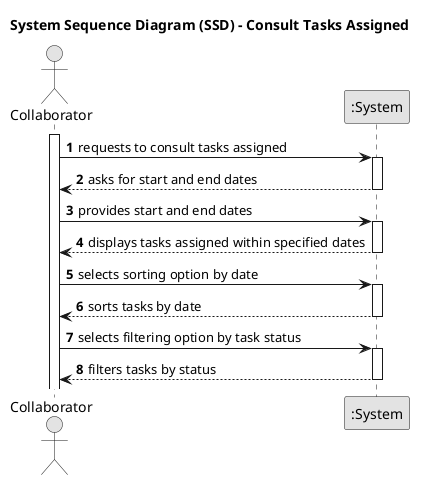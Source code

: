 @startuml
skinparam monochrome true
skinparam packageStyle rectangle
skinparam shadowing false

title System Sequence Diagram (SSD) - Consult Tasks Assigned

autonumber

actor "Collaborator" as Collaborator
participant ":System" as System

activate Collaborator

    Collaborator -> System : requests to consult tasks assigned
    activate System

        System --> Collaborator : asks for start and end dates
    deactivate System

    Collaborator -> System : provides start and end dates
    activate System

        System --> Collaborator : displays tasks assigned within specified dates
    deactivate System

    Collaborator -> System : selects sorting option by date
    activate System

        System --> Collaborator : sorts tasks by date
    deactivate System

    Collaborator -> System : selects filtering option by task status
    activate System

        System --> Collaborator : filters tasks by status
    deactivate System

@enduml
